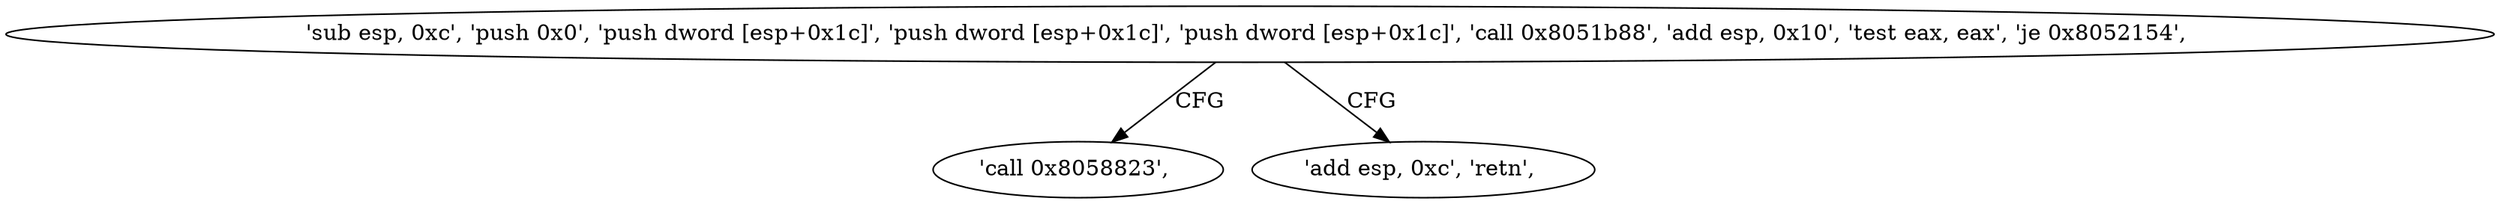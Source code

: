 digraph "func" {
"134553907" [label = "'sub esp, 0xc', 'push 0x0', 'push dword [esp+0x1c]', 'push dword [esp+0x1c]', 'push dword [esp+0x1c]', 'call 0x8051b88', 'add esp, 0x10', 'test eax, eax', 'je 0x8052154', " ]
"134553940" [label = "'call 0x8058823', " ]
"134553936" [label = "'add esp, 0xc', 'retn', " ]
"134553907" -> "134553940" [ label = "CFG" ]
"134553907" -> "134553936" [ label = "CFG" ]
}
